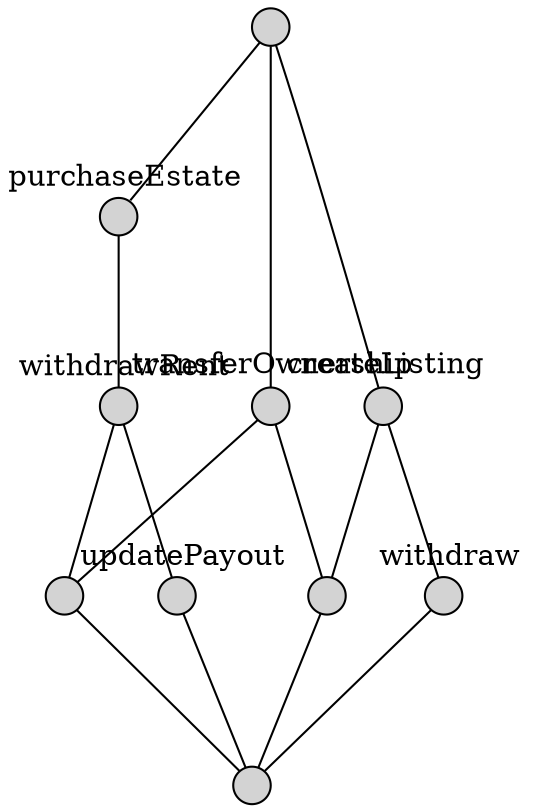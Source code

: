 // <Lattice object of 4 atoms 10 concepts 3 coatoms at 0x7f66228a8760>
digraph Lattice {
	node [label="" shape=circle style=filled width=.25]
	edge [dir=none labeldistance=1.5 minlen=2]
	c0
	c1
	c1 -> c1 [color=transparent headlabel="" labelangle=270]
	c1 -> c0
	c2
	c2 -> c2 [color=transparent headlabel="" labelangle=270]
	c2 -> c0
	c3
	c3 -> c3 [color=transparent headlabel="" labelangle=270]
	c3 -> c3 [color=transparent labelangle=90 taillabel=withdraw]
	c3 -> c0
	c4
	c4 -> c4 [color=transparent headlabel="" labelangle=270]
	c4 -> c4 [color=transparent labelangle=90 taillabel=updatePayout]
	c4 -> c0
	c5
	c5 -> c5 [color=transparent labelangle=90 taillabel=transferOwnership]
	c5 -> c1
	c5 -> c2
	c6
	c6 -> c6 [color=transparent labelangle=90 taillabel=createListing]
	c6 -> c2
	c6 -> c3
	c7
	c7 -> c7 [color=transparent headlabel="" labelangle=270]
	c7 -> c7 [color=transparent labelangle=90 taillabel=withdrawRent]
	c7 -> c1
	c7 -> c4
	c8
	c8 -> c8 [color=transparent headlabel="" labelangle=270]
	c8 -> c8 [color=transparent labelangle=90 taillabel=purchaseEstate]
	c8 -> c7
	c9
	c9 -> c5
	c9 -> c6
	c9 -> c8
}

